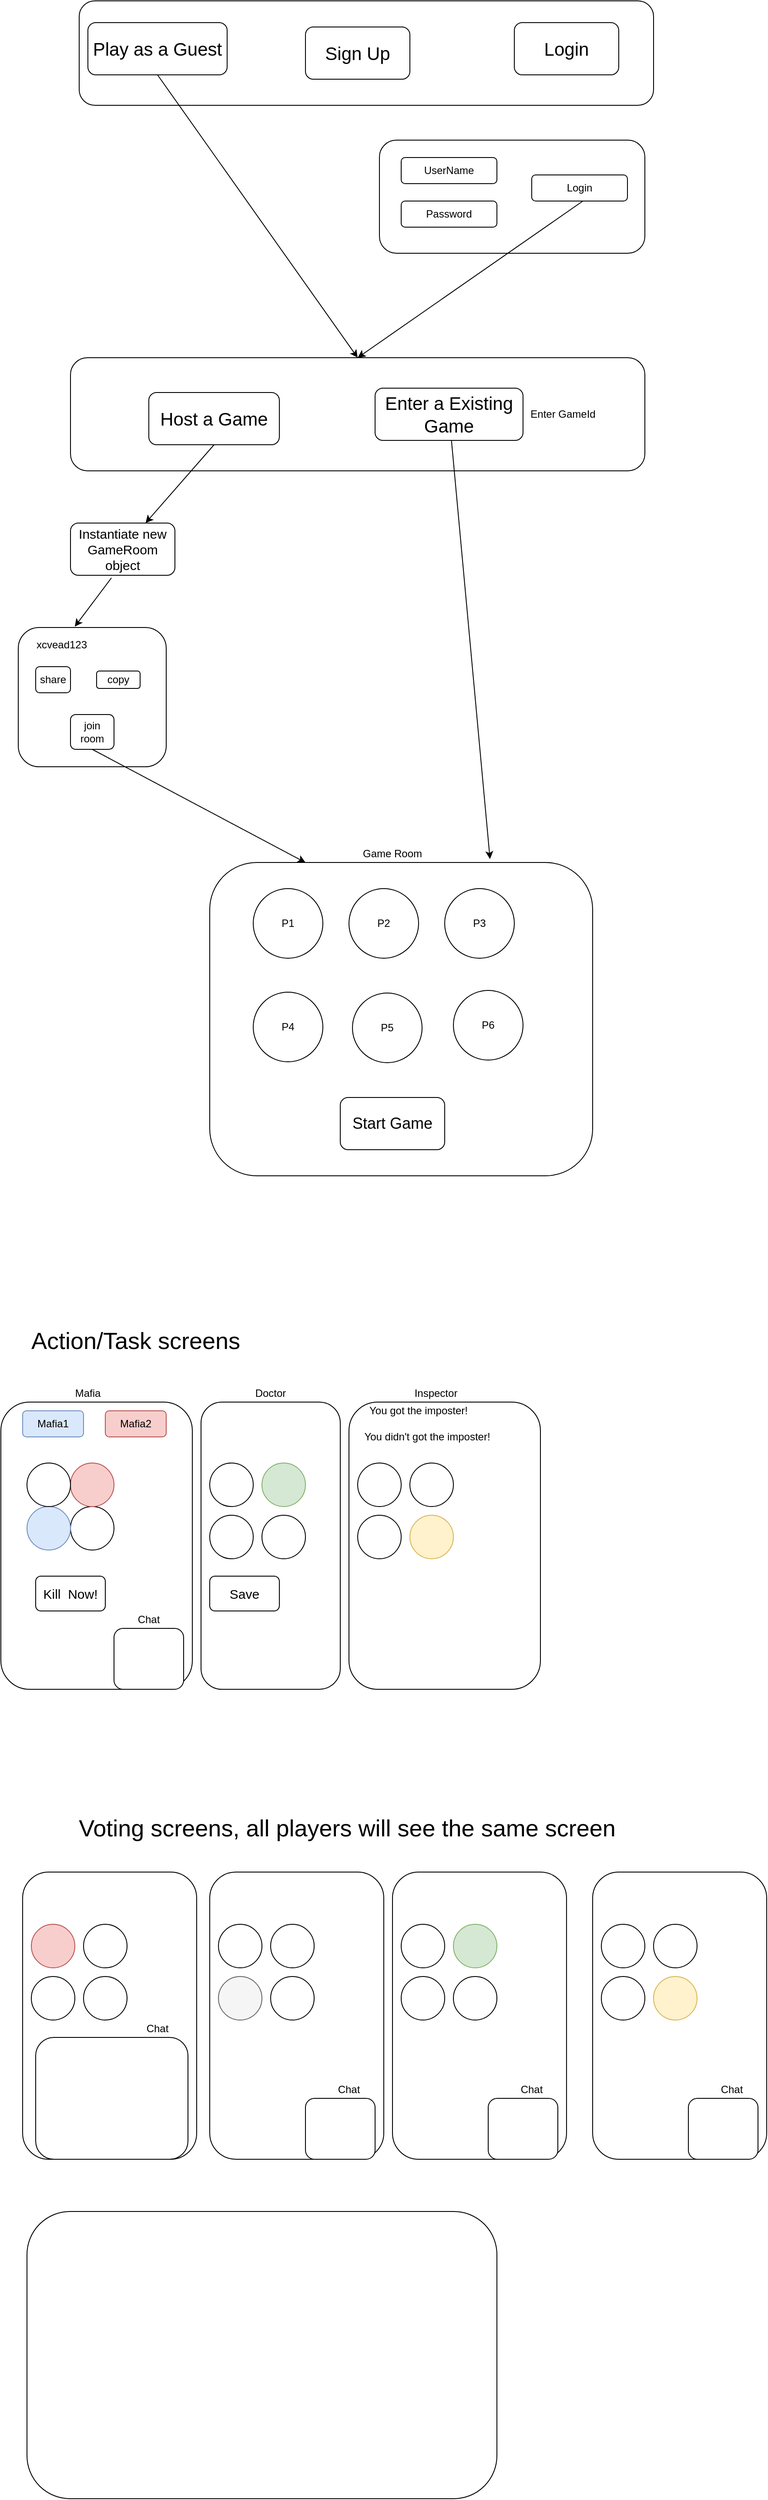 <mxfile version="13.7.9" type="device"><diagram id="ruVXNU997SCmWgFCacwj" name="Page-1"><mxGraphModel dx="1483" dy="840" grid="1" gridSize="10" guides="1" tooltips="1" connect="1" arrows="1" fold="1" page="1" pageScale="1" pageWidth="850" pageHeight="1100" math="0" shadow="0"><root><mxCell id="0"/><mxCell id="1" parent="0"/><mxCell id="eVBIJH4WeEJTJ8BHO9S_-1" value="" style="rounded=1;whiteSpace=wrap;html=1;" parent="1" vertex="1"><mxGeometry x="100" y="130" width="660" height="120" as="geometry"/></mxCell><mxCell id="eVBIJH4WeEJTJ8BHO9S_-2" value="&lt;font style=&quot;font-size: 21px&quot;&gt;Play as a Guest&lt;/font&gt;" style="rounded=1;whiteSpace=wrap;html=1;" parent="1" vertex="1"><mxGeometry x="110" y="155" width="160" height="60" as="geometry"/></mxCell><mxCell id="eVBIJH4WeEJTJ8BHO9S_-3" value="&lt;font style=&quot;font-size: 21px&quot;&gt;Login&lt;/font&gt;" style="rounded=1;whiteSpace=wrap;html=1;" parent="1" vertex="1"><mxGeometry x="600" y="155" width="120" height="60" as="geometry"/></mxCell><mxCell id="eVBIJH4WeEJTJ8BHO9S_-4" value="" style="rounded=1;whiteSpace=wrap;html=1;" parent="1" vertex="1"><mxGeometry x="90" y="540" width="660" height="130" as="geometry"/></mxCell><mxCell id="eVBIJH4WeEJTJ8BHO9S_-6" value="&lt;font style=&quot;font-size: 21px&quot;&gt;Enter a Existing Game&lt;/font&gt;" style="rounded=1;whiteSpace=wrap;html=1;" parent="1" vertex="1"><mxGeometry x="440" y="575" width="170" height="60" as="geometry"/></mxCell><mxCell id="eVBIJH4WeEJTJ8BHO9S_-7" value="&lt;font style=&quot;font-size: 21px&quot;&gt;Host a Game&lt;/font&gt;" style="rounded=1;whiteSpace=wrap;html=1;" parent="1" vertex="1"><mxGeometry x="180" y="580" width="150" height="60" as="geometry"/></mxCell><mxCell id="eVBIJH4WeEJTJ8BHO9S_-8" value="" style="endArrow=classic;html=1;exitX=0.5;exitY=1;exitDx=0;exitDy=0;" parent="1" source="eVBIJH4WeEJTJ8BHO9S_-7" target="eVBIJH4WeEJTJ8BHO9S_-9" edge="1"><mxGeometry width="50" height="50" relative="1" as="geometry"><mxPoint x="390" y="730" as="sourcePoint"/><mxPoint x="240" y="750" as="targetPoint"/></mxGeometry></mxCell><mxCell id="eVBIJH4WeEJTJ8BHO9S_-9" value="&lt;font style=&quot;font-size: 15px&quot;&gt;Instantiate new GameRoom object&lt;br&gt;&lt;/font&gt;" style="rounded=1;whiteSpace=wrap;html=1;" parent="1" vertex="1"><mxGeometry x="90" y="730" width="120" height="60" as="geometry"/></mxCell><mxCell id="eVBIJH4WeEJTJ8BHO9S_-10" value="" style="endArrow=classic;html=1;entryX=0.732;entryY=-0.011;entryDx=0;entryDy=0;entryPerimeter=0;" parent="1" source="eVBIJH4WeEJTJ8BHO9S_-6" target="eVBIJH4WeEJTJ8BHO9S_-35" edge="1"><mxGeometry width="50" height="50" relative="1" as="geometry"><mxPoint x="480" y="640" as="sourcePoint"/><mxPoint x="401.25" y="730" as="targetPoint"/></mxGeometry></mxCell><mxCell id="eVBIJH4WeEJTJ8BHO9S_-11" value="" style="rounded=1;whiteSpace=wrap;html=1;" parent="1" vertex="1"><mxGeometry x="445" y="290" width="305" height="130" as="geometry"/></mxCell><mxCell id="eVBIJH4WeEJTJ8BHO9S_-12" value="UserName" style="rounded=1;whiteSpace=wrap;html=1;" parent="1" vertex="1"><mxGeometry x="470" y="310" width="110" height="30" as="geometry"/></mxCell><mxCell id="eVBIJH4WeEJTJ8BHO9S_-13" value="Login" style="rounded=1;whiteSpace=wrap;html=1;" parent="1" vertex="1"><mxGeometry x="620" y="330" width="110" height="30" as="geometry"/></mxCell><mxCell id="eVBIJH4WeEJTJ8BHO9S_-14" value="Password" style="rounded=1;whiteSpace=wrap;html=1;" parent="1" vertex="1"><mxGeometry x="470" y="360" width="110" height="30" as="geometry"/></mxCell><mxCell id="eVBIJH4WeEJTJ8BHO9S_-15" value="" style="endArrow=classic;html=1;exitX=0.5;exitY=1;exitDx=0;exitDy=0;entryX=0.5;entryY=0;entryDx=0;entryDy=0;" parent="1" target="eVBIJH4WeEJTJ8BHO9S_-4" edge="1"><mxGeometry width="50" height="50" relative="1" as="geometry"><mxPoint x="678.75" y="360" as="sourcePoint"/><mxPoint x="600" y="450" as="targetPoint"/></mxGeometry></mxCell><mxCell id="eVBIJH4WeEJTJ8BHO9S_-16" value="" style="endArrow=classic;html=1;exitX=0.5;exitY=1;exitDx=0;exitDy=0;entryX=0.5;entryY=0;entryDx=0;entryDy=0;" parent="1" source="eVBIJH4WeEJTJ8BHO9S_-2" target="eVBIJH4WeEJTJ8BHO9S_-4" edge="1"><mxGeometry width="50" height="50" relative="1" as="geometry"><mxPoint x="298.75" y="215" as="sourcePoint"/><mxPoint x="220" y="305" as="targetPoint"/></mxGeometry></mxCell><mxCell id="eVBIJH4WeEJTJ8BHO9S_-17" value="&lt;font style=&quot;font-size: 21px&quot;&gt;Sign Up&lt;/font&gt;" style="rounded=1;whiteSpace=wrap;html=1;" parent="1" vertex="1"><mxGeometry x="360" y="160" width="120" height="60" as="geometry"/></mxCell><mxCell id="eVBIJH4WeEJTJ8BHO9S_-29" value="" style="rounded=1;whiteSpace=wrap;html=1;" parent="1" vertex="1"><mxGeometry x="30" y="850" width="170" height="160" as="geometry"/></mxCell><mxCell id="eVBIJH4WeEJTJ8BHO9S_-30" value="Enter GameId" style="text;html=1;strokeColor=none;fillColor=none;align=center;verticalAlign=middle;whiteSpace=wrap;rounded=0;" parent="1" vertex="1"><mxGeometry x="611" y="595" width="90" height="20" as="geometry"/></mxCell><mxCell id="eVBIJH4WeEJTJ8BHO9S_-31" value="xcvead123" style="text;html=1;strokeColor=none;fillColor=none;align=center;verticalAlign=middle;whiteSpace=wrap;rounded=0;" parent="1" vertex="1"><mxGeometry x="60" y="860" width="40" height="20" as="geometry"/></mxCell><mxCell id="eVBIJH4WeEJTJ8BHO9S_-32" value="share" style="rounded=1;whiteSpace=wrap;html=1;" parent="1" vertex="1"><mxGeometry x="50" y="895" width="40" height="30" as="geometry"/></mxCell><mxCell id="eVBIJH4WeEJTJ8BHO9S_-33" value="copy" style="rounded=1;whiteSpace=wrap;html=1;" parent="1" vertex="1"><mxGeometry x="120" y="900" width="50" height="20" as="geometry"/></mxCell><mxCell id="eVBIJH4WeEJTJ8BHO9S_-34" value="join room" style="rounded=1;whiteSpace=wrap;html=1;" parent="1" vertex="1"><mxGeometry x="90" y="950" width="50" height="40" as="geometry"/></mxCell><mxCell id="eVBIJH4WeEJTJ8BHO9S_-35" value="" style="rounded=1;whiteSpace=wrap;html=1;" parent="1" vertex="1"><mxGeometry x="250" y="1120" width="440" height="360" as="geometry"/></mxCell><mxCell id="eVBIJH4WeEJTJ8BHO9S_-36" value="" style="endArrow=classic;html=1;exitX=0.5;exitY=1;exitDx=0;exitDy=0;entryX=0.25;entryY=0;entryDx=0;entryDy=0;" parent="1" source="eVBIJH4WeEJTJ8BHO9S_-34" target="eVBIJH4WeEJTJ8BHO9S_-35" edge="1"><mxGeometry width="50" height="50" relative="1" as="geometry"><mxPoint x="420" y="1030" as="sourcePoint"/><mxPoint x="470" y="980" as="targetPoint"/></mxGeometry></mxCell><mxCell id="eVBIJH4WeEJTJ8BHO9S_-37" value="Game Room" style="text;html=1;strokeColor=none;fillColor=none;align=center;verticalAlign=middle;whiteSpace=wrap;rounded=0;" parent="1" vertex="1"><mxGeometry x="420" y="1100" width="80" height="20" as="geometry"/></mxCell><mxCell id="eVBIJH4WeEJTJ8BHO9S_-38" value="" style="endArrow=classic;html=1;exitX=0.392;exitY=1.05;exitDx=0;exitDy=0;exitPerimeter=0;entryX=0.382;entryY=-0.006;entryDx=0;entryDy=0;entryPerimeter=0;" parent="1" source="eVBIJH4WeEJTJ8BHO9S_-9" target="eVBIJH4WeEJTJ8BHO9S_-29" edge="1"><mxGeometry width="50" height="50" relative="1" as="geometry"><mxPoint x="420" y="960" as="sourcePoint"/><mxPoint x="470" y="910" as="targetPoint"/></mxGeometry></mxCell><mxCell id="eVBIJH4WeEJTJ8BHO9S_-40" value="P6" style="ellipse;whiteSpace=wrap;html=1;aspect=fixed;" parent="1" vertex="1"><mxGeometry x="530" y="1267" width="80" height="80" as="geometry"/></mxCell><mxCell id="eVBIJH4WeEJTJ8BHO9S_-41" value="P5" style="ellipse;whiteSpace=wrap;html=1;aspect=fixed;" parent="1" vertex="1"><mxGeometry x="414" y="1270" width="80" height="80" as="geometry"/></mxCell><mxCell id="eVBIJH4WeEJTJ8BHO9S_-42" value="P4" style="ellipse;whiteSpace=wrap;html=1;aspect=fixed;" parent="1" vertex="1"><mxGeometry x="300" y="1269" width="80" height="80" as="geometry"/></mxCell><mxCell id="eVBIJH4WeEJTJ8BHO9S_-43" value="P3" style="ellipse;whiteSpace=wrap;html=1;aspect=fixed;" parent="1" vertex="1"><mxGeometry x="520" y="1150" width="80" height="80" as="geometry"/></mxCell><mxCell id="eVBIJH4WeEJTJ8BHO9S_-44" value="P2" style="ellipse;whiteSpace=wrap;html=1;aspect=fixed;" parent="1" vertex="1"><mxGeometry x="410" y="1150" width="80" height="80" as="geometry"/></mxCell><mxCell id="eVBIJH4WeEJTJ8BHO9S_-45" value="P1" style="ellipse;whiteSpace=wrap;html=1;aspect=fixed;" parent="1" vertex="1"><mxGeometry x="300" y="1150" width="80" height="80" as="geometry"/></mxCell><mxCell id="eVBIJH4WeEJTJ8BHO9S_-46" value="&lt;font style=&quot;font-size: 18px&quot;&gt;Start Game&lt;/font&gt;" style="rounded=1;whiteSpace=wrap;html=1;" parent="1" vertex="1"><mxGeometry x="400" y="1390" width="120" height="60" as="geometry"/></mxCell><mxCell id="eVBIJH4WeEJTJ8BHO9S_-47" value="" style="rounded=1;whiteSpace=wrap;html=1;" parent="1" vertex="1"><mxGeometry x="10" y="1740" width="220" height="330" as="geometry"/></mxCell><mxCell id="eVBIJH4WeEJTJ8BHO9S_-48" value="" style="rounded=1;whiteSpace=wrap;html=1;" parent="1" vertex="1"><mxGeometry x="240" y="1740" width="160" height="330" as="geometry"/></mxCell><mxCell id="eVBIJH4WeEJTJ8BHO9S_-49" value="" style="rounded=1;whiteSpace=wrap;html=1;" parent="1" vertex="1"><mxGeometry x="410" y="1740" width="220" height="330" as="geometry"/></mxCell><mxCell id="eVBIJH4WeEJTJ8BHO9S_-50" value="" style="rounded=1;whiteSpace=wrap;html=1;" parent="1" vertex="1"><mxGeometry x="35" y="2280" width="200" height="330" as="geometry"/></mxCell><mxCell id="eVBIJH4WeEJTJ8BHO9S_-51" value="Mafia" style="text;html=1;strokeColor=none;fillColor=none;align=center;verticalAlign=middle;whiteSpace=wrap;rounded=0;" parent="1" vertex="1"><mxGeometry x="90" y="1720" width="40" height="20" as="geometry"/></mxCell><mxCell id="eVBIJH4WeEJTJ8BHO9S_-52" value="Doctor" style="text;html=1;strokeColor=none;fillColor=none;align=center;verticalAlign=middle;whiteSpace=wrap;rounded=0;" parent="1" vertex="1"><mxGeometry x="300" y="1720" width="40" height="20" as="geometry"/></mxCell><mxCell id="eVBIJH4WeEJTJ8BHO9S_-53" value="Inspector" style="text;html=1;strokeColor=none;fillColor=none;align=center;verticalAlign=middle;whiteSpace=wrap;rounded=0;" parent="1" vertex="1"><mxGeometry x="490" y="1720" width="40" height="20" as="geometry"/></mxCell><mxCell id="eVBIJH4WeEJTJ8BHO9S_-55" value="" style="ellipse;whiteSpace=wrap;html=1;aspect=fixed;" parent="1" vertex="1"><mxGeometry x="90" y="1860" width="50" height="50" as="geometry"/></mxCell><mxCell id="eVBIJH4WeEJTJ8BHO9S_-56" value="" style="ellipse;whiteSpace=wrap;html=1;aspect=fixed;fillColor=#dae8fc;strokeColor=#6c8ebf;" parent="1" vertex="1"><mxGeometry x="40" y="1860" width="50" height="50" as="geometry"/></mxCell><mxCell id="eVBIJH4WeEJTJ8BHO9S_-57" value="" style="ellipse;whiteSpace=wrap;html=1;aspect=fixed;fillColor=#f8cecc;strokeColor=#b85450;" parent="1" vertex="1"><mxGeometry x="90" y="1810" width="50" height="50" as="geometry"/></mxCell><mxCell id="eVBIJH4WeEJTJ8BHO9S_-58" value="" style="ellipse;whiteSpace=wrap;html=1;aspect=fixed;" parent="1" vertex="1"><mxGeometry x="40" y="1810" width="50" height="50" as="geometry"/></mxCell><mxCell id="eVBIJH4WeEJTJ8BHO9S_-60" value="Mafia1" style="rounded=1;whiteSpace=wrap;html=1;fillColor=#dae8fc;strokeColor=#6c8ebf;" parent="1" vertex="1"><mxGeometry x="35" y="1750" width="70" height="30" as="geometry"/></mxCell><mxCell id="eVBIJH4WeEJTJ8BHO9S_-61" value="Mafia2" style="rounded=1;whiteSpace=wrap;html=1;fillColor=#f8cecc;strokeColor=#b85450;" parent="1" vertex="1"><mxGeometry x="130" y="1750" width="70" height="30" as="geometry"/></mxCell><mxCell id="eVBIJH4WeEJTJ8BHO9S_-62" value="" style="rounded=1;whiteSpace=wrap;html=1;" parent="1" vertex="1"><mxGeometry x="140" y="2000" width="80" height="70" as="geometry"/></mxCell><mxCell id="eVBIJH4WeEJTJ8BHO9S_-63" value="Chat" style="text;html=1;strokeColor=none;fillColor=none;align=center;verticalAlign=middle;whiteSpace=wrap;rounded=0;" parent="1" vertex="1"><mxGeometry x="160" y="1980" width="40" height="20" as="geometry"/></mxCell><mxCell id="eVBIJH4WeEJTJ8BHO9S_-64" value="&lt;font style=&quot;font-size: 15px&quot;&gt;Kill&amp;nbsp; Now!&lt;/font&gt;" style="rounded=1;whiteSpace=wrap;html=1;" parent="1" vertex="1"><mxGeometry x="50" y="1940" width="80" height="40" as="geometry"/></mxCell><mxCell id="N5LeVgLyUQovrJwLTWEl-1" value="" style="ellipse;whiteSpace=wrap;html=1;aspect=fixed;" parent="1" vertex="1"><mxGeometry x="250" y="1810" width="50" height="50" as="geometry"/></mxCell><mxCell id="N5LeVgLyUQovrJwLTWEl-2" value="" style="ellipse;whiteSpace=wrap;html=1;aspect=fixed;fillColor=#d5e8d4;strokeColor=#82b366;" parent="1" vertex="1"><mxGeometry x="310" y="1810" width="50" height="50" as="geometry"/></mxCell><mxCell id="N5LeVgLyUQovrJwLTWEl-3" value="" style="ellipse;whiteSpace=wrap;html=1;aspect=fixed;" parent="1" vertex="1"><mxGeometry x="250" y="1870" width="50" height="50" as="geometry"/></mxCell><mxCell id="N5LeVgLyUQovrJwLTWEl-4" value="" style="ellipse;whiteSpace=wrap;html=1;aspect=fixed;" parent="1" vertex="1"><mxGeometry x="310" y="1870" width="50" height="50" as="geometry"/></mxCell><mxCell id="N5LeVgLyUQovrJwLTWEl-5" value="&lt;font style=&quot;font-size: 15px&quot;&gt;Save&lt;/font&gt;" style="rounded=1;whiteSpace=wrap;html=1;" parent="1" vertex="1"><mxGeometry x="250" y="1940" width="80" height="40" as="geometry"/></mxCell><mxCell id="N5LeVgLyUQovrJwLTWEl-6" value="" style="ellipse;whiteSpace=wrap;html=1;aspect=fixed;" parent="1" vertex="1"><mxGeometry x="420" y="1810" width="50" height="50" as="geometry"/></mxCell><mxCell id="N5LeVgLyUQovrJwLTWEl-7" value="" style="ellipse;whiteSpace=wrap;html=1;aspect=fixed;fillColor=#fff2cc;strokeColor=#d6b656;" parent="1" vertex="1"><mxGeometry x="480" y="1870" width="50" height="50" as="geometry"/></mxCell><mxCell id="N5LeVgLyUQovrJwLTWEl-8" value="" style="ellipse;whiteSpace=wrap;html=1;aspect=fixed;" parent="1" vertex="1"><mxGeometry x="105" y="2400" width="50" height="50" as="geometry"/></mxCell><mxCell id="N5LeVgLyUQovrJwLTWEl-9" value="" style="ellipse;whiteSpace=wrap;html=1;aspect=fixed;" parent="1" vertex="1"><mxGeometry x="480" y="1810" width="50" height="50" as="geometry"/></mxCell><mxCell id="N5LeVgLyUQovrJwLTWEl-10" value="You didn't got the imposter!" style="text;html=1;strokeColor=none;fillColor=none;align=center;verticalAlign=middle;whiteSpace=wrap;rounded=0;" parent="1" vertex="1"><mxGeometry x="425" y="1770" width="150" height="20" as="geometry"/></mxCell><mxCell id="N5LeVgLyUQovrJwLTWEl-12" value="You got the imposter!" style="text;html=1;strokeColor=none;fillColor=none;align=center;verticalAlign=middle;whiteSpace=wrap;rounded=0;" parent="1" vertex="1"><mxGeometry x="430" y="1740" width="120" height="20" as="geometry"/></mxCell><mxCell id="N5LeVgLyUQovrJwLTWEl-13" value="" style="ellipse;whiteSpace=wrap;html=1;aspect=fixed;fillColor=#f8cecc;strokeColor=#b85450;" parent="1" vertex="1"><mxGeometry x="45" y="2340" width="50" height="50" as="geometry"/></mxCell><mxCell id="N5LeVgLyUQovrJwLTWEl-14" value="" style="ellipse;whiteSpace=wrap;html=1;aspect=fixed;" parent="1" vertex="1"><mxGeometry x="45" y="2400" width="50" height="50" as="geometry"/></mxCell><mxCell id="N5LeVgLyUQovrJwLTWEl-15" value="" style="ellipse;whiteSpace=wrap;html=1;aspect=fixed;" parent="1" vertex="1"><mxGeometry x="105" y="2340" width="50" height="50" as="geometry"/></mxCell><mxCell id="N5LeVgLyUQovrJwLTWEl-16" value="" style="ellipse;whiteSpace=wrap;html=1;aspect=fixed;" parent="1" vertex="1"><mxGeometry x="420" y="1870" width="50" height="50" as="geometry"/></mxCell><mxCell id="N5LeVgLyUQovrJwLTWEl-17" value="" style="rounded=1;whiteSpace=wrap;html=1;" parent="1" vertex="1"><mxGeometry x="50" y="2470" width="175" height="140" as="geometry"/></mxCell><mxCell id="N5LeVgLyUQovrJwLTWEl-18" value="Chat" style="text;html=1;strokeColor=none;fillColor=none;align=center;verticalAlign=middle;whiteSpace=wrap;rounded=0;" parent="1" vertex="1"><mxGeometry x="170" y="2450" width="40" height="20" as="geometry"/></mxCell><mxCell id="N5LeVgLyUQovrJwLTWEl-19" value="&lt;p style=&quot;line-height: 130% ; font-size: 27px&quot;&gt;&lt;font style=&quot;font-size: 27px&quot;&gt;Action/Task screens&lt;br&gt;&lt;/font&gt;&lt;/p&gt;" style="text;html=1;strokeColor=none;fillColor=none;align=center;verticalAlign=middle;whiteSpace=wrap;rounded=0;" parent="1" vertex="1"><mxGeometry x="40" y="1660" width="250" height="20" as="geometry"/></mxCell><mxCell id="N5LeVgLyUQovrJwLTWEl-20" value="" style="rounded=1;whiteSpace=wrap;html=1;" parent="1" vertex="1"><mxGeometry x="250" y="2280" width="200" height="330" as="geometry"/></mxCell><mxCell id="N5LeVgLyUQovrJwLTWEl-21" value="" style="ellipse;whiteSpace=wrap;html=1;aspect=fixed;" parent="1" vertex="1"><mxGeometry x="320" y="2400" width="50" height="50" as="geometry"/></mxCell><mxCell id="N5LeVgLyUQovrJwLTWEl-22" value="" style="ellipse;whiteSpace=wrap;html=1;aspect=fixed;" parent="1" vertex="1"><mxGeometry x="260" y="2340" width="50" height="50" as="geometry"/></mxCell><mxCell id="N5LeVgLyUQovrJwLTWEl-23" value="" style="ellipse;whiteSpace=wrap;html=1;aspect=fixed;fillColor=#f5f5f5;strokeColor=#666666;fontColor=#333333;" parent="1" vertex="1"><mxGeometry x="260" y="2400" width="50" height="50" as="geometry"/></mxCell><mxCell id="N5LeVgLyUQovrJwLTWEl-24" value="" style="ellipse;whiteSpace=wrap;html=1;aspect=fixed;" parent="1" vertex="1"><mxGeometry x="320" y="2340" width="50" height="50" as="geometry"/></mxCell><mxCell id="N5LeVgLyUQovrJwLTWEl-25" value="" style="rounded=1;whiteSpace=wrap;html=1;" parent="1" vertex="1"><mxGeometry x="360" y="2540" width="80" height="70" as="geometry"/></mxCell><mxCell id="N5LeVgLyUQovrJwLTWEl-26" value="Chat" style="text;html=1;strokeColor=none;fillColor=none;align=center;verticalAlign=middle;whiteSpace=wrap;rounded=0;" parent="1" vertex="1"><mxGeometry x="390" y="2520" width="40" height="20" as="geometry"/></mxCell><mxCell id="N5LeVgLyUQovrJwLTWEl-27" value="" style="rounded=1;whiteSpace=wrap;html=1;" parent="1" vertex="1"><mxGeometry x="460" y="2280" width="200" height="330" as="geometry"/></mxCell><mxCell id="N5LeVgLyUQovrJwLTWEl-28" value="" style="ellipse;whiteSpace=wrap;html=1;aspect=fixed;" parent="1" vertex="1"><mxGeometry x="530" y="2400" width="50" height="50" as="geometry"/></mxCell><mxCell id="N5LeVgLyUQovrJwLTWEl-29" value="" style="ellipse;whiteSpace=wrap;html=1;aspect=fixed;" parent="1" vertex="1"><mxGeometry x="470" y="2340" width="50" height="50" as="geometry"/></mxCell><mxCell id="N5LeVgLyUQovrJwLTWEl-30" value="" style="ellipse;whiteSpace=wrap;html=1;aspect=fixed;" parent="1" vertex="1"><mxGeometry x="470" y="2400" width="50" height="50" as="geometry"/></mxCell><mxCell id="N5LeVgLyUQovrJwLTWEl-31" value="" style="ellipse;whiteSpace=wrap;html=1;aspect=fixed;fillColor=#d5e8d4;strokeColor=#82b366;" parent="1" vertex="1"><mxGeometry x="530" y="2340" width="50" height="50" as="geometry"/></mxCell><mxCell id="N5LeVgLyUQovrJwLTWEl-32" value="" style="rounded=1;whiteSpace=wrap;html=1;" parent="1" vertex="1"><mxGeometry x="570" y="2540" width="80" height="70" as="geometry"/></mxCell><mxCell id="N5LeVgLyUQovrJwLTWEl-33" value="Chat" style="text;html=1;strokeColor=none;fillColor=none;align=center;verticalAlign=middle;whiteSpace=wrap;rounded=0;" parent="1" vertex="1"><mxGeometry x="600" y="2520" width="40" height="20" as="geometry"/></mxCell><mxCell id="N5LeVgLyUQovrJwLTWEl-42" value="" style="rounded=1;whiteSpace=wrap;html=1;" parent="1" vertex="1"><mxGeometry x="690" y="2280" width="200" height="330" as="geometry"/></mxCell><mxCell id="N5LeVgLyUQovrJwLTWEl-43" value="" style="ellipse;whiteSpace=wrap;html=1;aspect=fixed;fillColor=#fff2cc;strokeColor=#d6b656;" parent="1" vertex="1"><mxGeometry x="760" y="2400" width="50" height="50" as="geometry"/></mxCell><mxCell id="N5LeVgLyUQovrJwLTWEl-44" value="" style="ellipse;whiteSpace=wrap;html=1;aspect=fixed;" parent="1" vertex="1"><mxGeometry x="700" y="2340" width="50" height="50" as="geometry"/></mxCell><mxCell id="N5LeVgLyUQovrJwLTWEl-45" value="" style="ellipse;whiteSpace=wrap;html=1;aspect=fixed;" parent="1" vertex="1"><mxGeometry x="700" y="2400" width="50" height="50" as="geometry"/></mxCell><mxCell id="N5LeVgLyUQovrJwLTWEl-46" value="" style="ellipse;whiteSpace=wrap;html=1;aspect=fixed;" parent="1" vertex="1"><mxGeometry x="760" y="2340" width="50" height="50" as="geometry"/></mxCell><mxCell id="N5LeVgLyUQovrJwLTWEl-47" value="" style="rounded=1;whiteSpace=wrap;html=1;" parent="1" vertex="1"><mxGeometry x="800" y="2540" width="80" height="70" as="geometry"/></mxCell><mxCell id="N5LeVgLyUQovrJwLTWEl-48" value="Chat" style="text;html=1;strokeColor=none;fillColor=none;align=center;verticalAlign=middle;whiteSpace=wrap;rounded=0;" parent="1" vertex="1"><mxGeometry x="830" y="2520" width="40" height="20" as="geometry"/></mxCell><mxCell id="N5LeVgLyUQovrJwLTWEl-49" value="&lt;p style=&quot;line-height: 130% ; font-size: 27px&quot;&gt;&lt;font style=&quot;font-size: 27px&quot;&gt;Voting screens, all players will see the same screen&lt;br&gt;&lt;/font&gt;&lt;/p&gt;" style="text;html=1;strokeColor=none;fillColor=none;align=center;verticalAlign=middle;whiteSpace=wrap;rounded=0;" parent="1" vertex="1"><mxGeometry x="26" y="2220" width="764" height="20" as="geometry"/></mxCell><mxCell id="N5LeVgLyUQovrJwLTWEl-50" value="" style="rounded=1;whiteSpace=wrap;html=1;" parent="1" vertex="1"><mxGeometry x="40" y="2670" width="540" height="330" as="geometry"/></mxCell></root></mxGraphModel></diagram></mxfile>